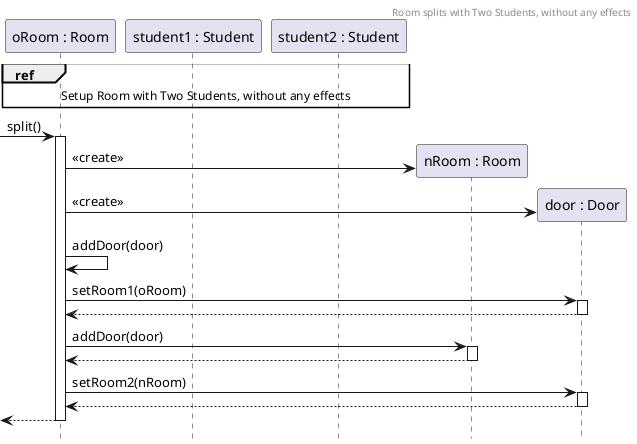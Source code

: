 @startuml RoomSplitWithEffects
header Room splits with Two Students, without any effects
hide footbox

participant R1 as "oRoom : Room"
participant S1 as "student1 : Student"
participant S2 as "student2 : Student"
ref over R1, S2 : Setup Room with Two Students, without any effects
-> R1 ++ : split()
create R2 as "nRoom : Room"
R1 -> R2 : <<create>>
create D as "door : Door"
R1 -> D : <<create>>
R1 -> R1: addDoor(door)
R1 -> D ++: setRoom1(oRoom)
return
R1 -> R2 ++: addDoor(door)
return
R1 -> D ++: setRoom2(nRoom)
return
return
@enduml

